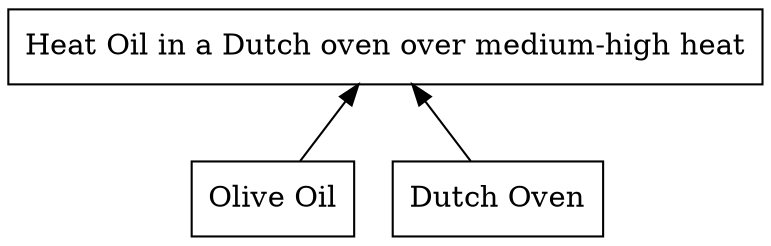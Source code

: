 digraph recipe {
  rankdir=BT;
  node [shape=record];
  olive_oil [label="Olive Oil"];
  dutch_oven [label="Dutch Oven"];
  heat_oil [label="Heat Oil in a Dutch oven over medium-high heat"];
  olive_oil, dutch_oven -> heat_oil;
}
